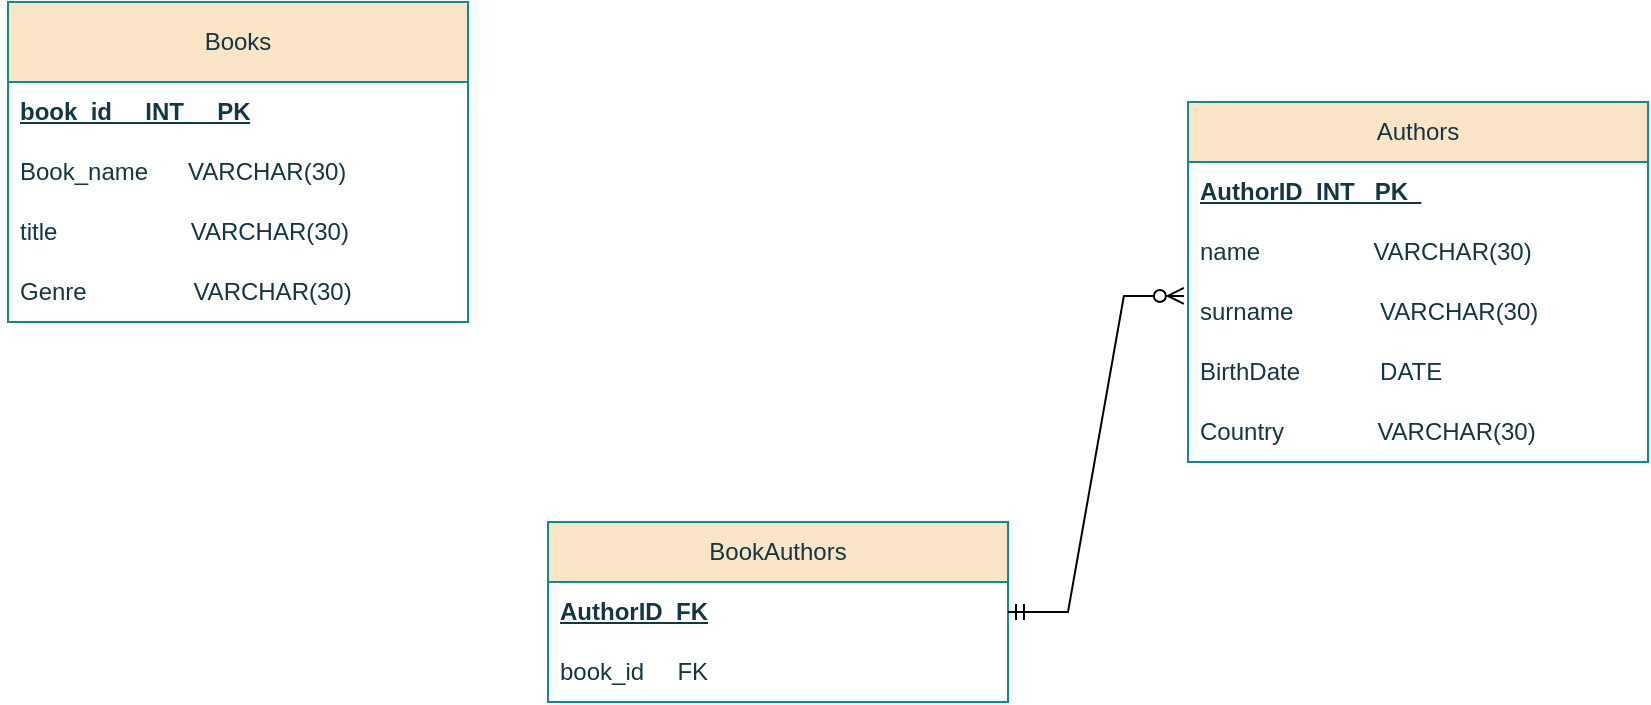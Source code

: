 <mxfile version="26.3.0">
  <diagram id="R2lEEEUBdFMjLlhIrx00" name="Page-1">
    <mxGraphModel dx="938" dy="516" grid="1" gridSize="10" guides="1" tooltips="1" connect="1" arrows="1" fold="1" page="1" pageScale="1" pageWidth="850" pageHeight="1100" math="0" shadow="0" extFonts="Permanent Marker^https://fonts.googleapis.com/css?family=Permanent+Marker">
      <root>
        <mxCell id="0" />
        <mxCell id="1" parent="0" />
        <mxCell id="C8l6dgH5X2dVMIeymVqH-1" value="Books" style="swimlane;fontStyle=0;childLayout=stackLayout;horizontal=1;startSize=40;horizontalStack=0;resizeParent=1;resizeParentMax=0;resizeLast=0;collapsible=1;marginBottom=0;whiteSpace=wrap;html=1;labelBackgroundColor=none;fillColor=#FAE5C7;strokeColor=#0F8B8D;fontColor=#143642;" vertex="1" parent="1">
          <mxGeometry x="20" y="60" width="230" height="160" as="geometry">
            <mxRectangle x="140" y="100" width="60" height="30" as="alternateBounds" />
          </mxGeometry>
        </mxCell>
        <mxCell id="C8l6dgH5X2dVMIeymVqH-2" value="&lt;b&gt;&lt;u&gt;book_id&amp;nbsp; &amp;nbsp; &amp;nbsp;INT&amp;nbsp; &amp;nbsp; &amp;nbsp;PK&lt;/u&gt;&lt;/b&gt;" style="text;strokeColor=none;fillColor=none;align=left;verticalAlign=middle;spacingLeft=4;spacingRight=4;overflow=hidden;points=[[0,0.5],[1,0.5]];portConstraint=eastwest;rotatable=0;whiteSpace=wrap;html=1;labelBackgroundColor=none;fontColor=#143642;" vertex="1" parent="C8l6dgH5X2dVMIeymVqH-1">
          <mxGeometry y="40" width="230" height="30" as="geometry" />
        </mxCell>
        <mxCell id="C8l6dgH5X2dVMIeymVqH-3" value="Book_name&amp;nbsp; &amp;nbsp; &amp;nbsp; VARCHAR(30)" style="text;strokeColor=none;fillColor=none;align=left;verticalAlign=middle;spacingLeft=4;spacingRight=4;overflow=hidden;points=[[0,0.5],[1,0.5]];portConstraint=eastwest;rotatable=0;whiteSpace=wrap;html=1;labelBackgroundColor=none;fontColor=#143642;shadow=1;" vertex="1" parent="C8l6dgH5X2dVMIeymVqH-1">
          <mxGeometry y="70" width="230" height="30" as="geometry" />
        </mxCell>
        <mxCell id="C8l6dgH5X2dVMIeymVqH-4" value="title&amp;nbsp; &amp;nbsp; &amp;nbsp; &amp;nbsp; &amp;nbsp; &amp;nbsp; &amp;nbsp; &amp;nbsp; &amp;nbsp; &amp;nbsp; VARCHAR(30)" style="text;strokeColor=none;fillColor=none;align=left;verticalAlign=middle;spacingLeft=4;spacingRight=4;overflow=hidden;points=[[0,0.5],[1,0.5]];portConstraint=eastwest;rotatable=0;whiteSpace=wrap;html=1;labelBackgroundColor=none;fontColor=#143642;shadow=1;" vertex="1" parent="C8l6dgH5X2dVMIeymVqH-1">
          <mxGeometry y="100" width="230" height="30" as="geometry" />
        </mxCell>
        <mxCell id="C8l6dgH5X2dVMIeymVqH-5" value="Genre&amp;nbsp; &amp;nbsp; &amp;nbsp; &amp;nbsp; &amp;nbsp; &amp;nbsp; &amp;nbsp; &amp;nbsp; VARCHAR(30)" style="text;strokeColor=none;fillColor=none;align=left;verticalAlign=middle;spacingLeft=4;spacingRight=4;overflow=hidden;points=[[0,0.5],[1,0.5]];portConstraint=eastwest;rotatable=0;whiteSpace=wrap;html=1;labelBackgroundColor=none;fontColor=#143642;" vertex="1" parent="C8l6dgH5X2dVMIeymVqH-1">
          <mxGeometry y="130" width="230" height="30" as="geometry" />
        </mxCell>
        <mxCell id="C8l6dgH5X2dVMIeymVqH-8" value="Authors" style="swimlane;fontStyle=0;childLayout=stackLayout;horizontal=1;startSize=30;horizontalStack=0;resizeParent=1;resizeParentMax=0;resizeLast=0;collapsible=1;marginBottom=0;whiteSpace=wrap;html=1;labelBackgroundColor=none;fillColor=#FAE5C7;strokeColor=#0F8B8D;fontColor=#143642;" vertex="1" parent="1">
          <mxGeometry x="610" y="110" width="230" height="180" as="geometry">
            <mxRectangle x="480" y="80" width="60" height="130" as="alternateBounds" />
          </mxGeometry>
        </mxCell>
        <mxCell id="C8l6dgH5X2dVMIeymVqH-9" value="&lt;b&gt;&lt;u&gt;AuthorID&amp;nbsp; INT&amp;nbsp; &amp;nbsp;PK&amp;nbsp;&amp;nbsp;&lt;/u&gt;&lt;/b&gt;" style="text;strokeColor=none;fillColor=none;align=left;verticalAlign=middle;spacingLeft=4;spacingRight=4;overflow=hidden;points=[[0,0.5],[1,0.5]];portConstraint=eastwest;rotatable=0;whiteSpace=wrap;html=1;labelBackgroundColor=none;fontColor=#143642;" vertex="1" parent="C8l6dgH5X2dVMIeymVqH-8">
          <mxGeometry y="30" width="230" height="30" as="geometry" />
        </mxCell>
        <mxCell id="C8l6dgH5X2dVMIeymVqH-10" value="name&amp;nbsp; &amp;nbsp; &amp;nbsp; &amp;nbsp; &amp;nbsp; &amp;nbsp; &amp;nbsp; &amp;nbsp; &amp;nbsp;VARCHAR(30)" style="text;strokeColor=none;fillColor=none;align=left;verticalAlign=middle;spacingLeft=4;spacingRight=4;overflow=hidden;points=[[0,0.5],[1,0.5]];portConstraint=eastwest;rotatable=0;whiteSpace=wrap;html=1;labelBackgroundColor=none;fontColor=#143642;" vertex="1" parent="C8l6dgH5X2dVMIeymVqH-8">
          <mxGeometry y="60" width="230" height="30" as="geometry" />
        </mxCell>
        <mxCell id="C8l6dgH5X2dVMIeymVqH-11" value="surname&amp;nbsp; &amp;nbsp; &amp;nbsp; &amp;nbsp; &amp;nbsp; &amp;nbsp; &amp;nbsp;VARCHAR(30)" style="text;strokeColor=none;fillColor=none;align=left;verticalAlign=middle;spacingLeft=4;spacingRight=4;overflow=hidden;points=[[0,0.5],[1,0.5]];portConstraint=eastwest;rotatable=0;whiteSpace=wrap;html=1;labelBackgroundColor=none;fontColor=#143642;" vertex="1" parent="C8l6dgH5X2dVMIeymVqH-8">
          <mxGeometry y="90" width="230" height="30" as="geometry" />
        </mxCell>
        <mxCell id="C8l6dgH5X2dVMIeymVqH-12" value="BirthDate&amp;nbsp; &amp;nbsp; &amp;nbsp; &amp;nbsp; &amp;nbsp; &amp;nbsp; DATE" style="text;strokeColor=none;fillColor=none;align=left;verticalAlign=middle;spacingLeft=4;spacingRight=4;overflow=hidden;points=[[0,0.5],[1,0.5]];portConstraint=eastwest;rotatable=0;whiteSpace=wrap;html=1;labelBackgroundColor=none;fontColor=#143642;" vertex="1" parent="C8l6dgH5X2dVMIeymVqH-8">
          <mxGeometry y="120" width="230" height="30" as="geometry" />
        </mxCell>
        <mxCell id="C8l6dgH5X2dVMIeymVqH-13" value="Country&amp;nbsp; &amp;nbsp; &amp;nbsp; &amp;nbsp; &amp;nbsp; &amp;nbsp; &amp;nbsp; VARCHAR(30)" style="text;strokeColor=none;fillColor=none;align=left;verticalAlign=middle;spacingLeft=4;spacingRight=4;overflow=hidden;points=[[0,0.5],[1,0.5]];portConstraint=eastwest;rotatable=0;whiteSpace=wrap;html=1;labelBackgroundColor=none;fontColor=#143642;" vertex="1" parent="C8l6dgH5X2dVMIeymVqH-8">
          <mxGeometry y="150" width="230" height="30" as="geometry" />
        </mxCell>
        <mxCell id="C8l6dgH5X2dVMIeymVqH-89" value="BookAuthors" style="swimlane;fontStyle=0;childLayout=stackLayout;horizontal=1;startSize=30;horizontalStack=0;resizeParent=1;resizeParentMax=0;resizeLast=0;collapsible=1;marginBottom=0;whiteSpace=wrap;html=1;labelBackgroundColor=none;fillColor=#FAE5C7;strokeColor=#0F8B8D;fontColor=#143642;" vertex="1" parent="1">
          <mxGeometry x="290" y="320" width="230" height="90" as="geometry">
            <mxRectangle x="480" y="80" width="60" height="130" as="alternateBounds" />
          </mxGeometry>
        </mxCell>
        <mxCell id="C8l6dgH5X2dVMIeymVqH-90" value="&lt;b&gt;&lt;u&gt;AuthorID&amp;nbsp; FK&lt;/u&gt;&lt;/b&gt;" style="text;strokeColor=none;fillColor=none;align=left;verticalAlign=middle;spacingLeft=4;spacingRight=4;overflow=hidden;points=[[0,0.5],[1,0.5]];portConstraint=eastwest;rotatable=0;whiteSpace=wrap;html=1;labelBackgroundColor=none;fontColor=#143642;" vertex="1" parent="C8l6dgH5X2dVMIeymVqH-89">
          <mxGeometry y="30" width="230" height="30" as="geometry" />
        </mxCell>
        <mxCell id="C8l6dgH5X2dVMIeymVqH-91" value="book_id&amp;nbsp; &amp;nbsp; &amp;nbsp;FK" style="text;strokeColor=none;fillColor=none;align=left;verticalAlign=middle;spacingLeft=4;spacingRight=4;overflow=hidden;points=[[0,0.5],[1,0.5]];portConstraint=eastwest;rotatable=0;whiteSpace=wrap;html=1;labelBackgroundColor=none;fontColor=#143642;" vertex="1" parent="C8l6dgH5X2dVMIeymVqH-89">
          <mxGeometry y="60" width="230" height="30" as="geometry" />
        </mxCell>
        <mxCell id="C8l6dgH5X2dVMIeymVqH-98" value="" style="edgeStyle=entityRelationEdgeStyle;fontSize=12;html=1;endArrow=ERzeroToMany;startArrow=ERmandOne;rounded=0;entryX=-0.009;entryY=0.233;entryDx=0;entryDy=0;entryPerimeter=0;" edge="1" parent="1" source="C8l6dgH5X2dVMIeymVqH-90" target="C8l6dgH5X2dVMIeymVqH-11">
          <mxGeometry width="100" height="100" relative="1" as="geometry">
            <mxPoint x="390" y="320" as="sourcePoint" />
            <mxPoint x="490" y="220" as="targetPoint" />
            <Array as="points">
              <mxPoint x="530" y="370" />
              <mxPoint x="470" y="230" />
            </Array>
          </mxGeometry>
        </mxCell>
      </root>
    </mxGraphModel>
  </diagram>
</mxfile>
